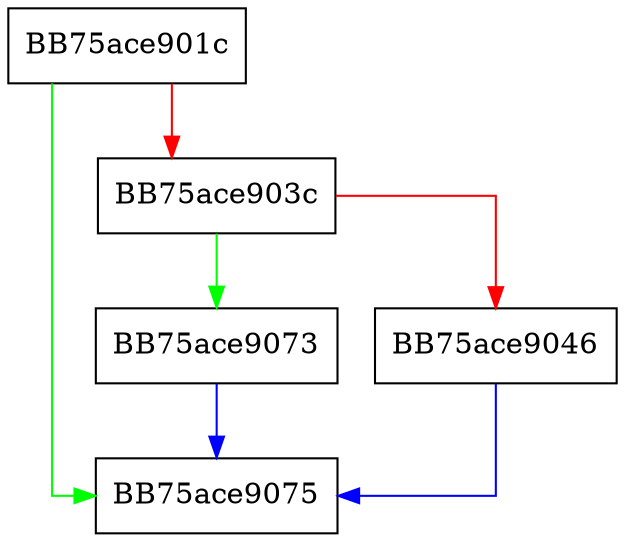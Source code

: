 digraph _validate_decode_buffer_params {
  node [shape="box"];
  graph [splines=ortho];
  BB75ace901c -> BB75ace9075 [color="green"];
  BB75ace901c -> BB75ace903c [color="red"];
  BB75ace903c -> BB75ace9073 [color="green"];
  BB75ace903c -> BB75ace9046 [color="red"];
  BB75ace9046 -> BB75ace9075 [color="blue"];
  BB75ace9073 -> BB75ace9075 [color="blue"];
}